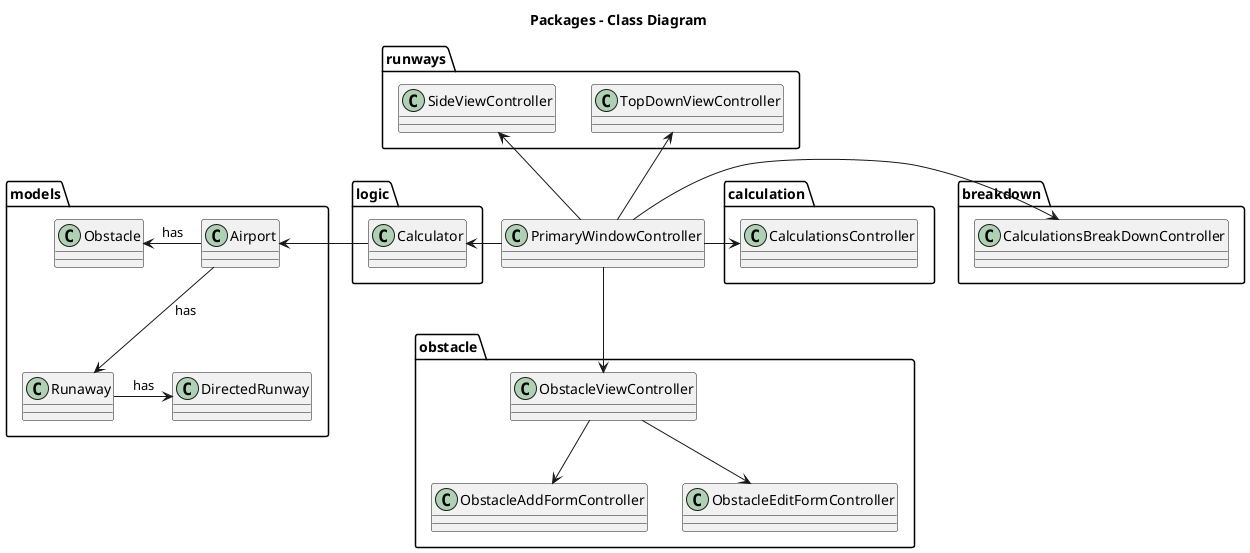 @startuml
title Packages - Class Diagram


  package "logic" {
    class Calculator {

    }

  }

  package "models" {

  class DirectedRunway {

 }
    class Obstacle {

    }

    class Runaway {

    }

 class Airport {

    }


  }

  package "breakdown" {
    class CalculationsBreakDownController {

    }
  }

  package "obstacle" {
       class ObstacleAddFormController {

       }

       class ObstacleEditFormController {

       }

       class ObstacleViewController {

       }

  }

  package "runways" {
     class SideViewController {

     }

      class TopDownViewController {

      }
  }

  package "calculation" {
    class CalculationsController {

    }
  }

  class PrimaryWindowController {

  }




Calculator -l-> Airport

Airport -d-> Runaway : has
Airport -l-> Obstacle : has
Runaway -r-> DirectedRunway : has

PrimaryWindowController -l-> Calculator

PrimaryWindowController -u-> TopDownViewController
PrimaryWindowController -u-> SideViewController
PrimaryWindowController -d-> ObstacleViewController
PrimaryWindowController -r-> CalculationsController
PrimaryWindowController -l-> CalculationsBreakDownController

ObstacleViewController -d-> ObstacleEditFormController
ObstacleViewController -d-> ObstacleAddFormController



@enduml
